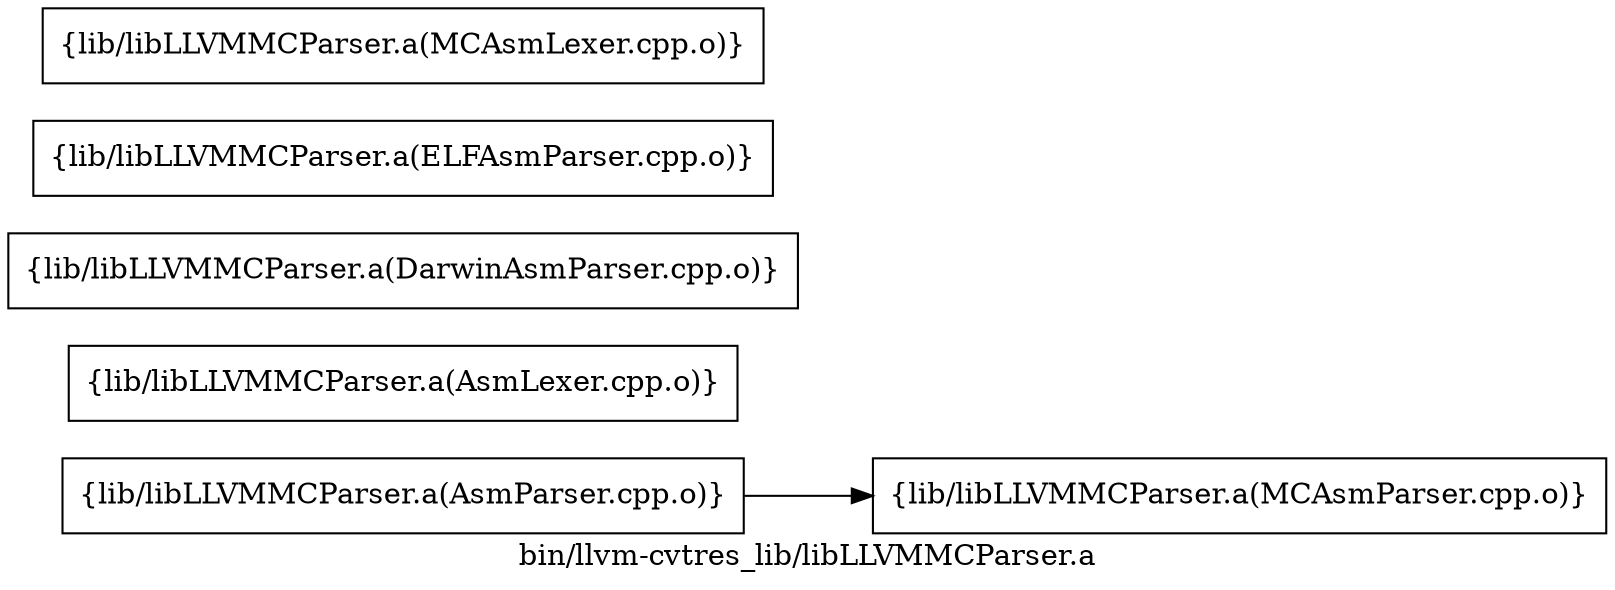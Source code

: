 digraph "bin/llvm-cvtres_lib/libLLVMMCParser.a" {
	label="bin/llvm-cvtres_lib/libLLVMMCParser.a";
	rankdir=LR;
	{ rank=same; Node0x56025f2c1068;  }

	Node0x56025f2c1068 [shape=record,shape=box,group=0,label="{lib/libLLVMMCParser.a(AsmParser.cpp.o)}"];
	Node0x56025f2c1068 -> Node0x56025f2c3f98;
	Node0x56025f2c3f98 [shape=record,shape=box,group=0,label="{lib/libLLVMMCParser.a(MCAsmParser.cpp.o)}"];
	Node0x56025f2c0de8 [shape=record,shape=box,group=0,label="{lib/libLLVMMCParser.a(AsmLexer.cpp.o)}"];
	Node0x56025f2c4cb8 [shape=record,shape=box,group=0,label="{lib/libLLVMMCParser.a(DarwinAsmParser.cpp.o)}"];
	Node0x56025f2c44e8 [shape=record,shape=box,group=0,label="{lib/libLLVMMCParser.a(ELFAsmParser.cpp.o)}"];
	Node0x56025f2c3d18 [shape=record,shape=box,group=0,label="{lib/libLLVMMCParser.a(MCAsmLexer.cpp.o)}"];
}
